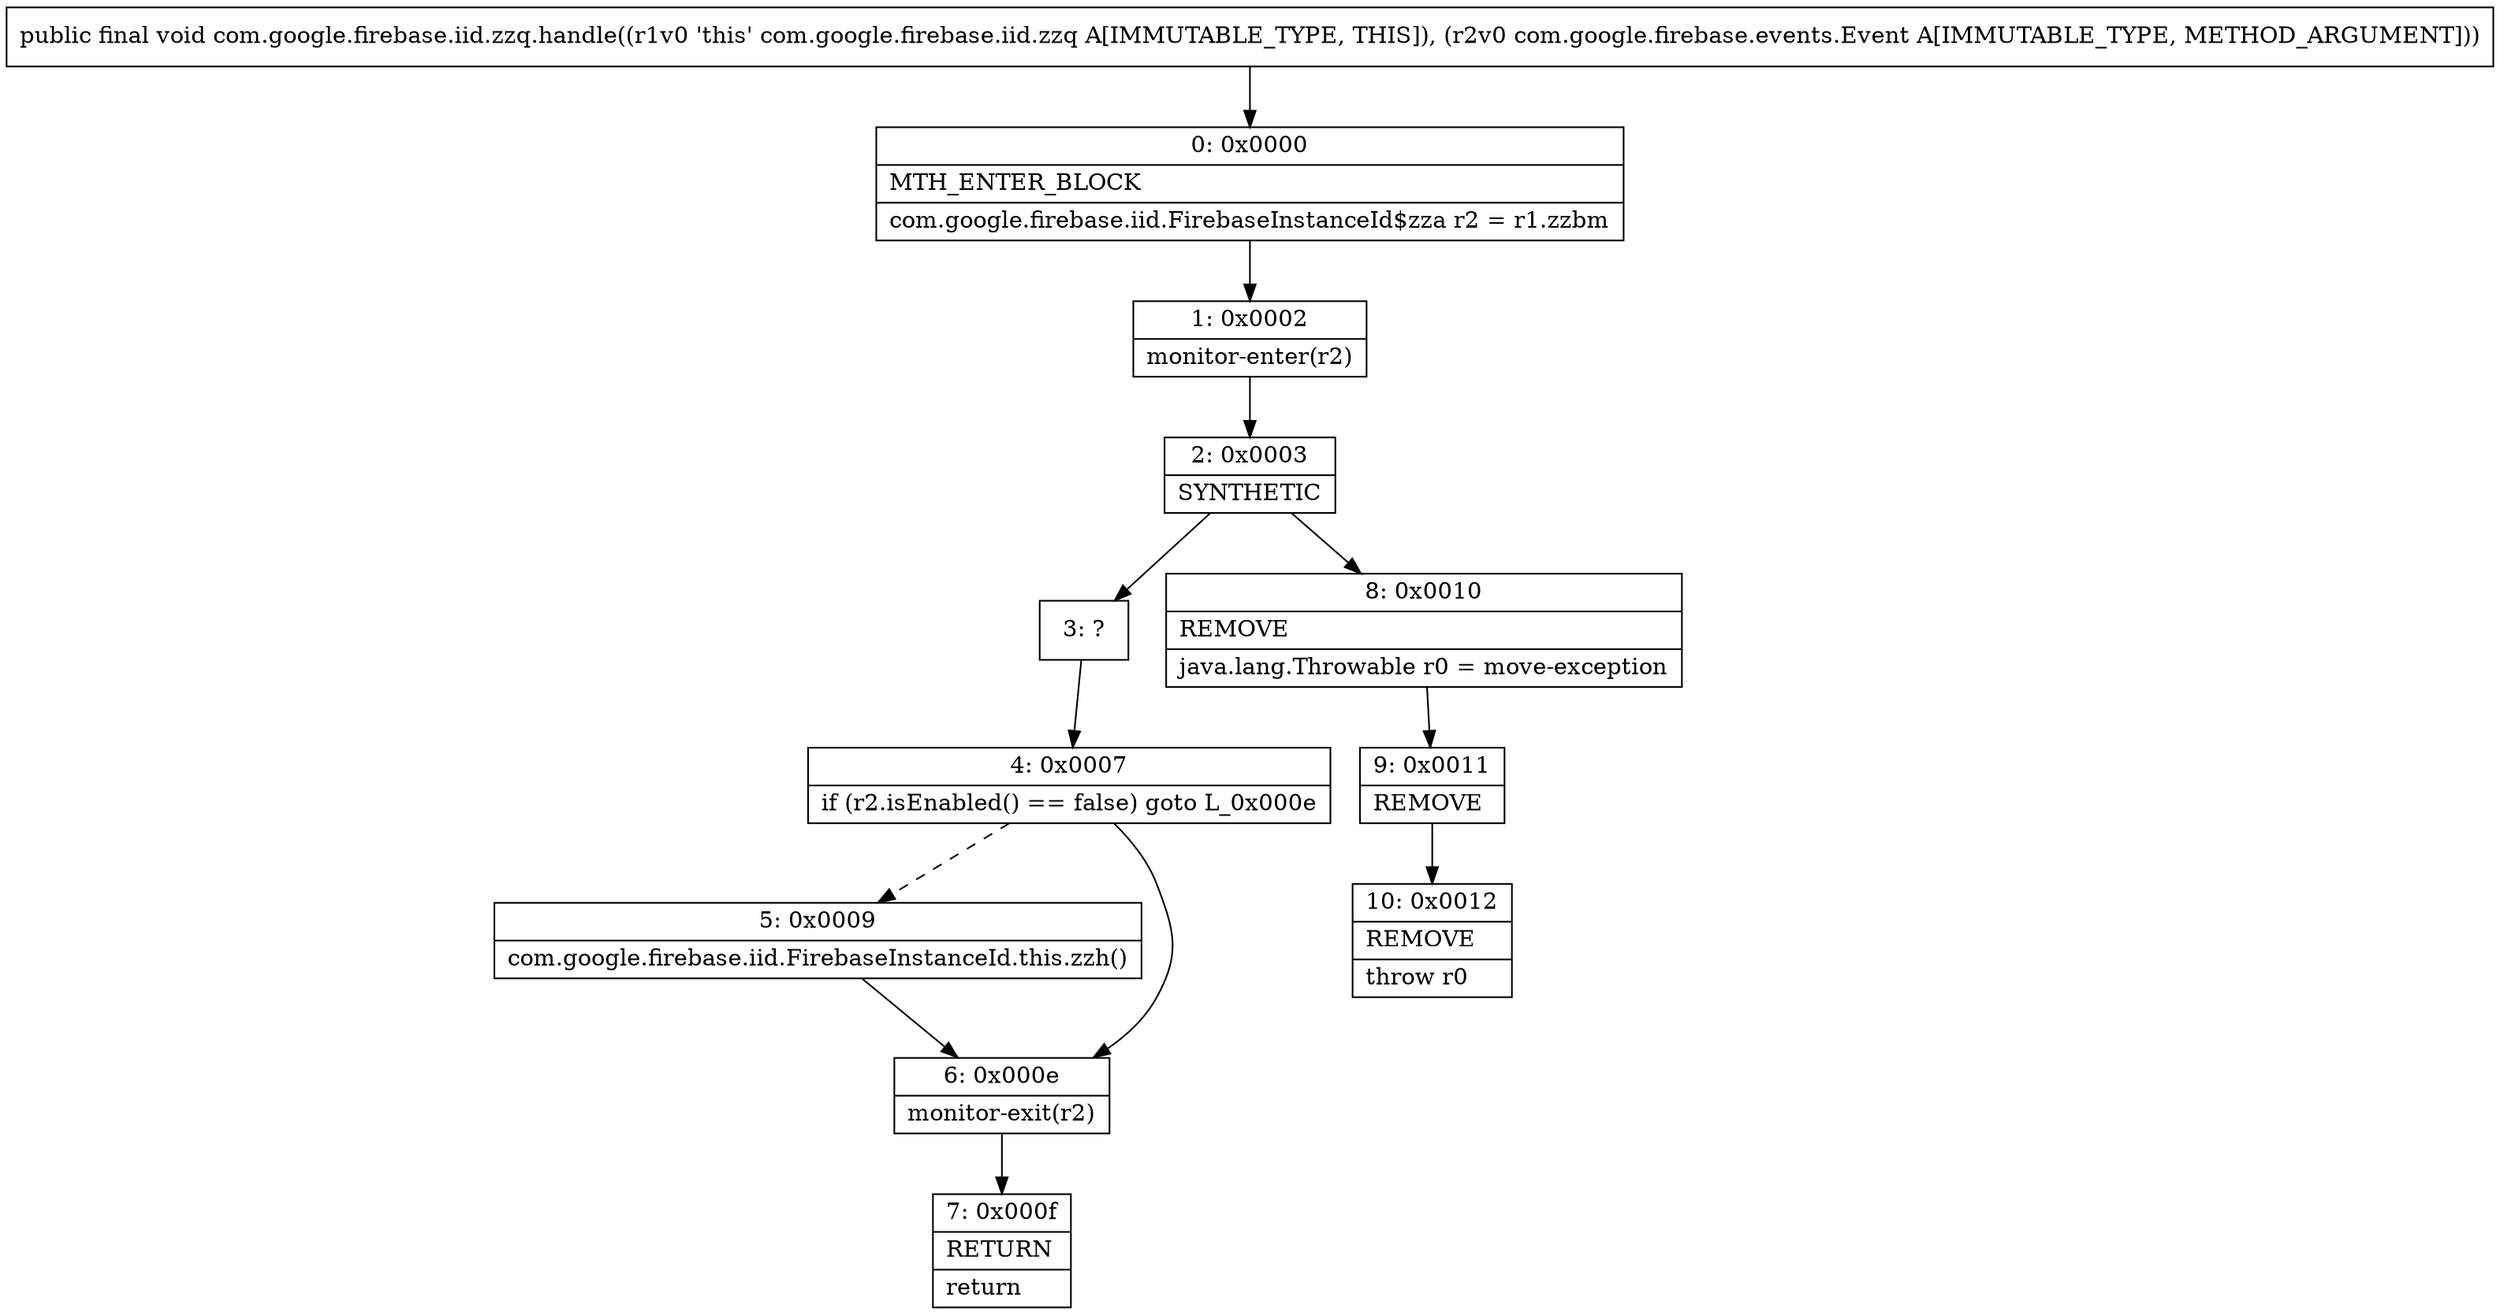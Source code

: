 digraph "CFG forcom.google.firebase.iid.zzq.handle(Lcom\/google\/firebase\/events\/Event;)V" {
Node_0 [shape=record,label="{0\:\ 0x0000|MTH_ENTER_BLOCK\l|com.google.firebase.iid.FirebaseInstanceId$zza r2 = r1.zzbm\l}"];
Node_1 [shape=record,label="{1\:\ 0x0002|monitor\-enter(r2)\l}"];
Node_2 [shape=record,label="{2\:\ 0x0003|SYNTHETIC\l}"];
Node_3 [shape=record,label="{3\:\ ?}"];
Node_4 [shape=record,label="{4\:\ 0x0007|if (r2.isEnabled() == false) goto L_0x000e\l}"];
Node_5 [shape=record,label="{5\:\ 0x0009|com.google.firebase.iid.FirebaseInstanceId.this.zzh()\l}"];
Node_6 [shape=record,label="{6\:\ 0x000e|monitor\-exit(r2)\l}"];
Node_7 [shape=record,label="{7\:\ 0x000f|RETURN\l|return\l}"];
Node_8 [shape=record,label="{8\:\ 0x0010|REMOVE\l|java.lang.Throwable r0 = move\-exception\l}"];
Node_9 [shape=record,label="{9\:\ 0x0011|REMOVE\l}"];
Node_10 [shape=record,label="{10\:\ 0x0012|REMOVE\l|throw r0\l}"];
MethodNode[shape=record,label="{public final void com.google.firebase.iid.zzq.handle((r1v0 'this' com.google.firebase.iid.zzq A[IMMUTABLE_TYPE, THIS]), (r2v0 com.google.firebase.events.Event A[IMMUTABLE_TYPE, METHOD_ARGUMENT])) }"];
MethodNode -> Node_0;
Node_0 -> Node_1;
Node_1 -> Node_2;
Node_2 -> Node_3;
Node_2 -> Node_8;
Node_3 -> Node_4;
Node_4 -> Node_5[style=dashed];
Node_4 -> Node_6;
Node_5 -> Node_6;
Node_6 -> Node_7;
Node_8 -> Node_9;
Node_9 -> Node_10;
}

